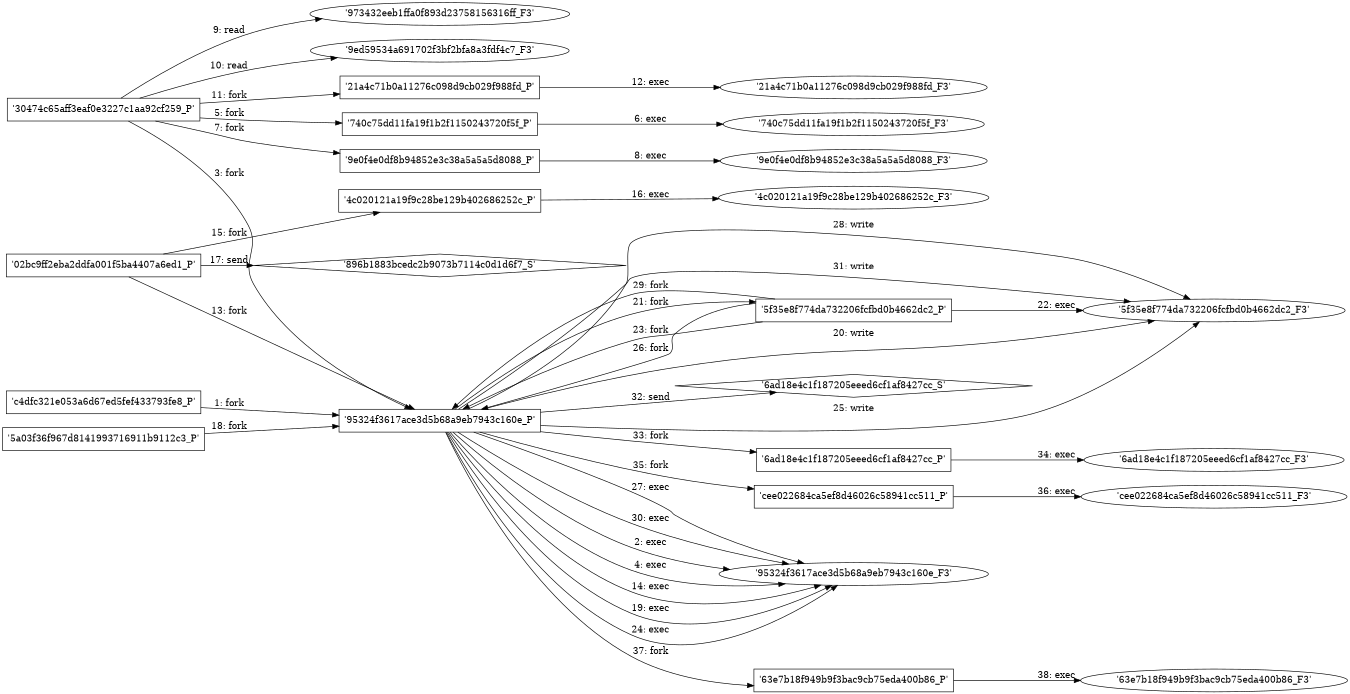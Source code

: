 digraph "D:\Learning\Paper\apt\基于CTI的攻击预警\Dataset\攻击图\ASGfromALLCTI\Vulnerability Spotlight Vulnerabilities in Lansweeper could lead to JavaScript, SQL injections.dot" {
rankdir="LR"
size="9"
fixedsize="false"
splines="true"
nodesep=0.3
ranksep=0
fontsize=10
overlap="scalexy"
engine= "neato"
	"'c4dfc321e053a6d67ed5fef433793fe8_P'" [node_type=Process shape=box]
	"'95324f3617ace3d5b68a9eb7943c160e_P'" [node_type=Process shape=box]
	"'c4dfc321e053a6d67ed5fef433793fe8_P'" -> "'95324f3617ace3d5b68a9eb7943c160e_P'" [label="1: fork"]
	"'95324f3617ace3d5b68a9eb7943c160e_P'" [node_type=Process shape=box]
	"'95324f3617ace3d5b68a9eb7943c160e_F3'" [node_type=File shape=ellipse]
	"'95324f3617ace3d5b68a9eb7943c160e_P'" -> "'95324f3617ace3d5b68a9eb7943c160e_F3'" [label="2: exec"]
	"'30474c65aff3eaf0e3227c1aa92cf259_P'" [node_type=Process shape=box]
	"'95324f3617ace3d5b68a9eb7943c160e_P'" [node_type=Process shape=box]
	"'30474c65aff3eaf0e3227c1aa92cf259_P'" -> "'95324f3617ace3d5b68a9eb7943c160e_P'" [label="3: fork"]
	"'95324f3617ace3d5b68a9eb7943c160e_P'" [node_type=Process shape=box]
	"'95324f3617ace3d5b68a9eb7943c160e_F3'" [node_type=File shape=ellipse]
	"'95324f3617ace3d5b68a9eb7943c160e_P'" -> "'95324f3617ace3d5b68a9eb7943c160e_F3'" [label="4: exec"]
	"'30474c65aff3eaf0e3227c1aa92cf259_P'" [node_type=Process shape=box]
	"'740c75dd11fa19f1b2f1150243720f5f_P'" [node_type=Process shape=box]
	"'30474c65aff3eaf0e3227c1aa92cf259_P'" -> "'740c75dd11fa19f1b2f1150243720f5f_P'" [label="5: fork"]
	"'740c75dd11fa19f1b2f1150243720f5f_P'" [node_type=Process shape=box]
	"'740c75dd11fa19f1b2f1150243720f5f_F3'" [node_type=File shape=ellipse]
	"'740c75dd11fa19f1b2f1150243720f5f_P'" -> "'740c75dd11fa19f1b2f1150243720f5f_F3'" [label="6: exec"]
	"'30474c65aff3eaf0e3227c1aa92cf259_P'" [node_type=Process shape=box]
	"'9e0f4e0df8b94852e3c38a5a5a5d8088_P'" [node_type=Process shape=box]
	"'30474c65aff3eaf0e3227c1aa92cf259_P'" -> "'9e0f4e0df8b94852e3c38a5a5a5d8088_P'" [label="7: fork"]
	"'9e0f4e0df8b94852e3c38a5a5a5d8088_P'" [node_type=Process shape=box]
	"'9e0f4e0df8b94852e3c38a5a5a5d8088_F3'" [node_type=File shape=ellipse]
	"'9e0f4e0df8b94852e3c38a5a5a5d8088_P'" -> "'9e0f4e0df8b94852e3c38a5a5a5d8088_F3'" [label="8: exec"]
	"'973432eeb1ffa0f893d23758156316ff_F3'" [node_type=file shape=ellipse]
	"'30474c65aff3eaf0e3227c1aa92cf259_P'" [node_type=Process shape=box]
	"'30474c65aff3eaf0e3227c1aa92cf259_P'" -> "'973432eeb1ffa0f893d23758156316ff_F3'" [label="9: read"]
	"'9ed59534a691702f3bf2bfa8a3fdf4c7_F3'" [node_type=file shape=ellipse]
	"'30474c65aff3eaf0e3227c1aa92cf259_P'" [node_type=Process shape=box]
	"'30474c65aff3eaf0e3227c1aa92cf259_P'" -> "'9ed59534a691702f3bf2bfa8a3fdf4c7_F3'" [label="10: read"]
	"'30474c65aff3eaf0e3227c1aa92cf259_P'" [node_type=Process shape=box]
	"'21a4c71b0a11276c098d9cb029f988fd_P'" [node_type=Process shape=box]
	"'30474c65aff3eaf0e3227c1aa92cf259_P'" -> "'21a4c71b0a11276c098d9cb029f988fd_P'" [label="11: fork"]
	"'21a4c71b0a11276c098d9cb029f988fd_P'" [node_type=Process shape=box]
	"'21a4c71b0a11276c098d9cb029f988fd_F3'" [node_type=File shape=ellipse]
	"'21a4c71b0a11276c098d9cb029f988fd_P'" -> "'21a4c71b0a11276c098d9cb029f988fd_F3'" [label="12: exec"]
	"'02bc9ff2eba2ddfa001f5ba4407a6ed1_P'" [node_type=Process shape=box]
	"'95324f3617ace3d5b68a9eb7943c160e_P'" [node_type=Process shape=box]
	"'02bc9ff2eba2ddfa001f5ba4407a6ed1_P'" -> "'95324f3617ace3d5b68a9eb7943c160e_P'" [label="13: fork"]
	"'95324f3617ace3d5b68a9eb7943c160e_P'" [node_type=Process shape=box]
	"'95324f3617ace3d5b68a9eb7943c160e_F3'" [node_type=File shape=ellipse]
	"'95324f3617ace3d5b68a9eb7943c160e_P'" -> "'95324f3617ace3d5b68a9eb7943c160e_F3'" [label="14: exec"]
	"'02bc9ff2eba2ddfa001f5ba4407a6ed1_P'" [node_type=Process shape=box]
	"'4c020121a19f9c28be129b402686252c_P'" [node_type=Process shape=box]
	"'02bc9ff2eba2ddfa001f5ba4407a6ed1_P'" -> "'4c020121a19f9c28be129b402686252c_P'" [label="15: fork"]
	"'4c020121a19f9c28be129b402686252c_P'" [node_type=Process shape=box]
	"'4c020121a19f9c28be129b402686252c_F3'" [node_type=File shape=ellipse]
	"'4c020121a19f9c28be129b402686252c_P'" -> "'4c020121a19f9c28be129b402686252c_F3'" [label="16: exec"]
	"'896b1883bcedc2b9073b7114c0d1d6f7_S'" [node_type=Socket shape=diamond]
	"'02bc9ff2eba2ddfa001f5ba4407a6ed1_P'" [node_type=Process shape=box]
	"'02bc9ff2eba2ddfa001f5ba4407a6ed1_P'" -> "'896b1883bcedc2b9073b7114c0d1d6f7_S'" [label="17: send"]
	"'5a03f36f967d8141993716911b9112c3_P'" [node_type=Process shape=box]
	"'95324f3617ace3d5b68a9eb7943c160e_P'" [node_type=Process shape=box]
	"'5a03f36f967d8141993716911b9112c3_P'" -> "'95324f3617ace3d5b68a9eb7943c160e_P'" [label="18: fork"]
	"'95324f3617ace3d5b68a9eb7943c160e_P'" [node_type=Process shape=box]
	"'95324f3617ace3d5b68a9eb7943c160e_F3'" [node_type=File shape=ellipse]
	"'95324f3617ace3d5b68a9eb7943c160e_P'" -> "'95324f3617ace3d5b68a9eb7943c160e_F3'" [label="19: exec"]
	"'5f35e8f774da732206fcfbd0b4662dc2_F3'" [node_type=file shape=ellipse]
	"'95324f3617ace3d5b68a9eb7943c160e_P'" [node_type=Process shape=box]
	"'95324f3617ace3d5b68a9eb7943c160e_P'" -> "'5f35e8f774da732206fcfbd0b4662dc2_F3'" [label="20: write"]
	"'95324f3617ace3d5b68a9eb7943c160e_P'" [node_type=Process shape=box]
	"'5f35e8f774da732206fcfbd0b4662dc2_P'" [node_type=Process shape=box]
	"'95324f3617ace3d5b68a9eb7943c160e_P'" -> "'5f35e8f774da732206fcfbd0b4662dc2_P'" [label="21: fork"]
	"'5f35e8f774da732206fcfbd0b4662dc2_P'" [node_type=Process shape=box]
	"'5f35e8f774da732206fcfbd0b4662dc2_F3'" [node_type=File shape=ellipse]
	"'5f35e8f774da732206fcfbd0b4662dc2_P'" -> "'5f35e8f774da732206fcfbd0b4662dc2_F3'" [label="22: exec"]
	"'5f35e8f774da732206fcfbd0b4662dc2_P'" [node_type=Process shape=box]
	"'95324f3617ace3d5b68a9eb7943c160e_P'" [node_type=Process shape=box]
	"'5f35e8f774da732206fcfbd0b4662dc2_P'" -> "'95324f3617ace3d5b68a9eb7943c160e_P'" [label="23: fork"]
	"'95324f3617ace3d5b68a9eb7943c160e_P'" [node_type=Process shape=box]
	"'95324f3617ace3d5b68a9eb7943c160e_F3'" [node_type=File shape=ellipse]
	"'95324f3617ace3d5b68a9eb7943c160e_P'" -> "'95324f3617ace3d5b68a9eb7943c160e_F3'" [label="24: exec"]
	"'5f35e8f774da732206fcfbd0b4662dc2_F3'" [node_type=file shape=ellipse]
	"'95324f3617ace3d5b68a9eb7943c160e_P'" [node_type=Process shape=box]
	"'95324f3617ace3d5b68a9eb7943c160e_P'" -> "'5f35e8f774da732206fcfbd0b4662dc2_F3'" [label="25: write"]
	"'5f35e8f774da732206fcfbd0b4662dc2_P'" [node_type=Process shape=box]
	"'95324f3617ace3d5b68a9eb7943c160e_P'" [node_type=Process shape=box]
	"'5f35e8f774da732206fcfbd0b4662dc2_P'" -> "'95324f3617ace3d5b68a9eb7943c160e_P'" [label="26: fork"]
	"'95324f3617ace3d5b68a9eb7943c160e_P'" [node_type=Process shape=box]
	"'95324f3617ace3d5b68a9eb7943c160e_F3'" [node_type=File shape=ellipse]
	"'95324f3617ace3d5b68a9eb7943c160e_P'" -> "'95324f3617ace3d5b68a9eb7943c160e_F3'" [label="27: exec"]
	"'5f35e8f774da732206fcfbd0b4662dc2_F3'" [node_type=file shape=ellipse]
	"'95324f3617ace3d5b68a9eb7943c160e_P'" [node_type=Process shape=box]
	"'95324f3617ace3d5b68a9eb7943c160e_P'" -> "'5f35e8f774da732206fcfbd0b4662dc2_F3'" [label="28: write"]
	"'5f35e8f774da732206fcfbd0b4662dc2_P'" [node_type=Process shape=box]
	"'95324f3617ace3d5b68a9eb7943c160e_P'" [node_type=Process shape=box]
	"'5f35e8f774da732206fcfbd0b4662dc2_P'" -> "'95324f3617ace3d5b68a9eb7943c160e_P'" [label="29: fork"]
	"'95324f3617ace3d5b68a9eb7943c160e_P'" [node_type=Process shape=box]
	"'95324f3617ace3d5b68a9eb7943c160e_F3'" [node_type=File shape=ellipse]
	"'95324f3617ace3d5b68a9eb7943c160e_P'" -> "'95324f3617ace3d5b68a9eb7943c160e_F3'" [label="30: exec"]
	"'5f35e8f774da732206fcfbd0b4662dc2_F3'" [node_type=file shape=ellipse]
	"'95324f3617ace3d5b68a9eb7943c160e_P'" [node_type=Process shape=box]
	"'95324f3617ace3d5b68a9eb7943c160e_P'" -> "'5f35e8f774da732206fcfbd0b4662dc2_F3'" [label="31: write"]
	"'6ad18e4c1f187205eeed6cf1af8427cc_S'" [node_type=Socket shape=diamond]
	"'95324f3617ace3d5b68a9eb7943c160e_P'" [node_type=Process shape=box]
	"'95324f3617ace3d5b68a9eb7943c160e_P'" -> "'6ad18e4c1f187205eeed6cf1af8427cc_S'" [label="32: send"]
	"'95324f3617ace3d5b68a9eb7943c160e_P'" [node_type=Process shape=box]
	"'6ad18e4c1f187205eeed6cf1af8427cc_P'" [node_type=Process shape=box]
	"'95324f3617ace3d5b68a9eb7943c160e_P'" -> "'6ad18e4c1f187205eeed6cf1af8427cc_P'" [label="33: fork"]
	"'6ad18e4c1f187205eeed6cf1af8427cc_P'" [node_type=Process shape=box]
	"'6ad18e4c1f187205eeed6cf1af8427cc_F3'" [node_type=File shape=ellipse]
	"'6ad18e4c1f187205eeed6cf1af8427cc_P'" -> "'6ad18e4c1f187205eeed6cf1af8427cc_F3'" [label="34: exec"]
	"'95324f3617ace3d5b68a9eb7943c160e_P'" [node_type=Process shape=box]
	"'cee022684ca5ef8d46026c58941cc511_P'" [node_type=Process shape=box]
	"'95324f3617ace3d5b68a9eb7943c160e_P'" -> "'cee022684ca5ef8d46026c58941cc511_P'" [label="35: fork"]
	"'cee022684ca5ef8d46026c58941cc511_P'" [node_type=Process shape=box]
	"'cee022684ca5ef8d46026c58941cc511_F3'" [node_type=File shape=ellipse]
	"'cee022684ca5ef8d46026c58941cc511_P'" -> "'cee022684ca5ef8d46026c58941cc511_F3'" [label="36: exec"]
	"'95324f3617ace3d5b68a9eb7943c160e_P'" [node_type=Process shape=box]
	"'63e7b18f949b9f3bac9cb75eda400b86_P'" [node_type=Process shape=box]
	"'95324f3617ace3d5b68a9eb7943c160e_P'" -> "'63e7b18f949b9f3bac9cb75eda400b86_P'" [label="37: fork"]
	"'63e7b18f949b9f3bac9cb75eda400b86_P'" [node_type=Process shape=box]
	"'63e7b18f949b9f3bac9cb75eda400b86_F3'" [node_type=File shape=ellipse]
	"'63e7b18f949b9f3bac9cb75eda400b86_P'" -> "'63e7b18f949b9f3bac9cb75eda400b86_F3'" [label="38: exec"]
}
